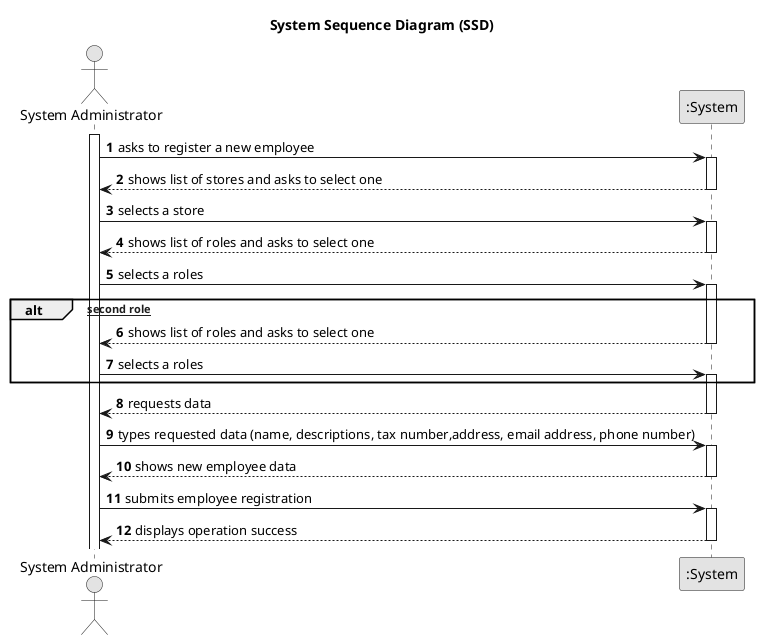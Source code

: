 @startuml
skinparam monochrome true
skinparam packageStyle rectangle
skinparam shadowing false

title System Sequence Diagram (SSD)

autonumber
actor "System Administrator" as Employee
participant ":System" as System

activate Employee

        Employee -> System : asks to register a new employee
    activate System

        System --> Employee : shows list of stores and asks to select one
    deactivate System

        Employee -> System : selects a store
    activate System

    System --> Employee : shows list of roles and asks to select one
            deactivate System

            Employee -> System : selects a roles
        activate System

 alt [Select second role]
    System --> Employee : shows list of roles and asks to select one
        deactivate System

        Employee -> System : selects a roles
    activate System
    end alt

        System --> Employee : requests data
    deactivate System

        Employee -> System : types requested data (name, descriptions, tax number,address, email address, phone number)
    activate System

        System --> Employee : shows new employee data
    deactivate System

        Employee -> System : submits employee registration
    activate System

        System --> Employee : displays operation success
    deactivate System
@enduml
